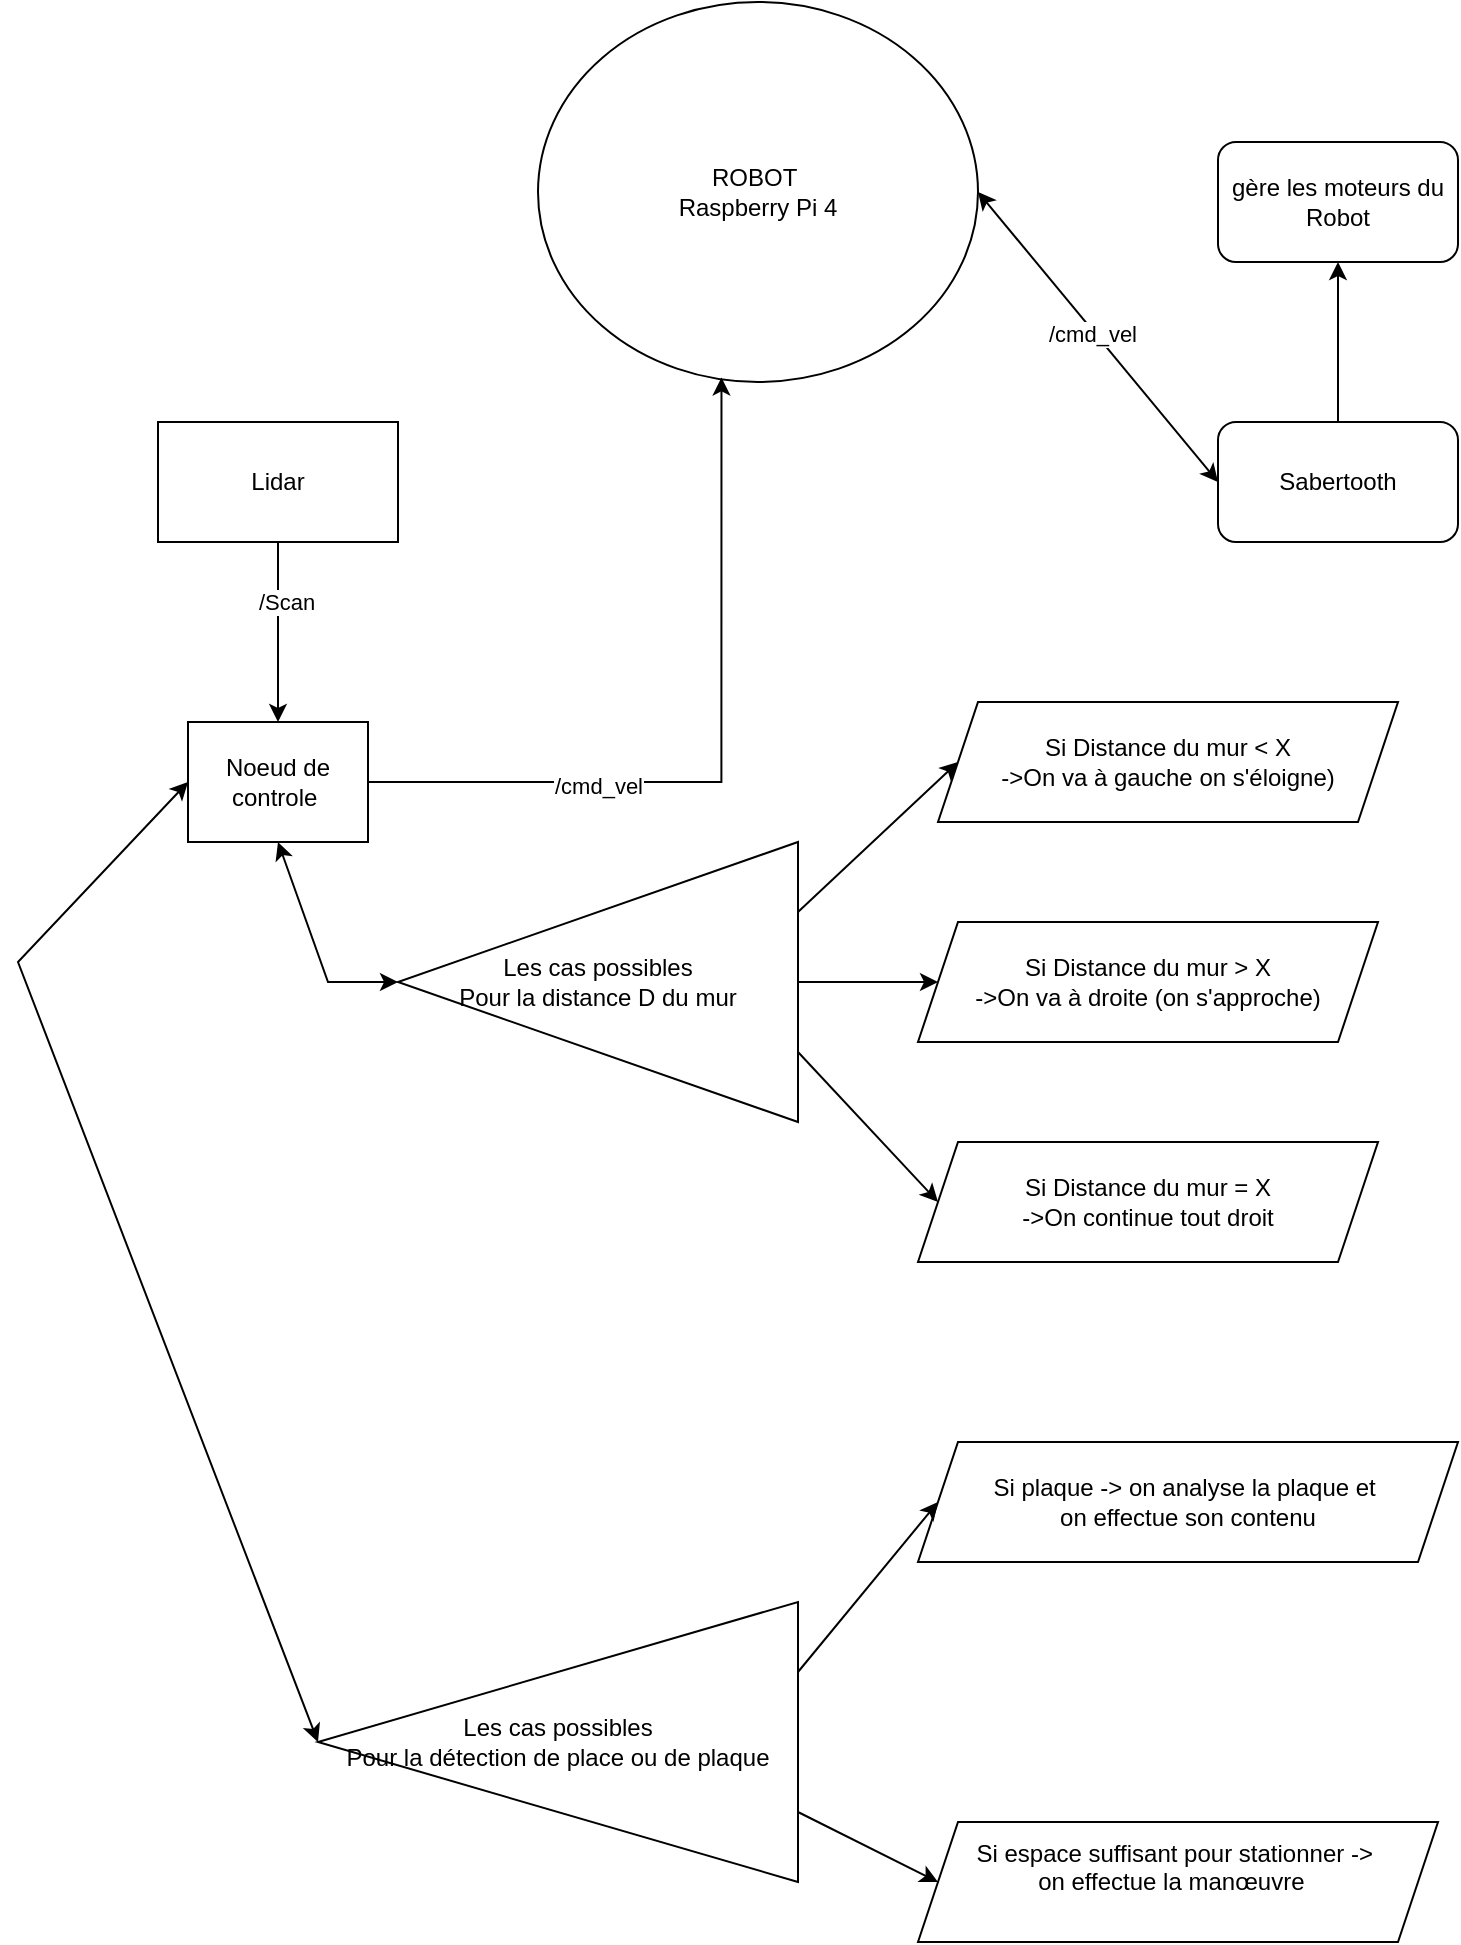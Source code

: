 <mxfile version="24.0.6" type="github">
  <diagram name="Page-1" id="pqYsJjLV0sjG2vcuNIHi">
    <mxGraphModel dx="1908" dy="1134" grid="1" gridSize="10" guides="1" tooltips="1" connect="1" arrows="1" fold="1" page="1" pageScale="1" pageWidth="827" pageHeight="1169" math="0" shadow="0">
      <root>
        <mxCell id="0" />
        <mxCell id="1" parent="0" />
        <mxCell id="1WCm-Cpkvk3M9RwOfkaT-1" value="ROBOT&amp;nbsp;&lt;div&gt;Raspberry Pi 4&lt;/div&gt;" style="ellipse;whiteSpace=wrap;html=1;" parent="1" vertex="1">
          <mxGeometry x="280" y="80" width="220" height="190" as="geometry" />
        </mxCell>
        <mxCell id="1WCm-Cpkvk3M9RwOfkaT-277" style="edgeStyle=orthogonalEdgeStyle;rounded=0;orthogonalLoop=1;jettySize=auto;html=1;entryX=0.5;entryY=0;entryDx=0;entryDy=0;" parent="1" source="1WCm-Cpkvk3M9RwOfkaT-2" target="1WCm-Cpkvk3M9RwOfkaT-9" edge="1">
          <mxGeometry relative="1" as="geometry">
            <Array as="points">
              <mxPoint x="150" y="440" />
            </Array>
          </mxGeometry>
        </mxCell>
        <mxCell id="1WCm-Cpkvk3M9RwOfkaT-278" value="/Scan" style="edgeLabel;html=1;align=center;verticalAlign=middle;resizable=0;points=[];" parent="1WCm-Cpkvk3M9RwOfkaT-277" vertex="1" connectable="0">
          <mxGeometry x="-0.329" y="4" relative="1" as="geometry">
            <mxPoint as="offset" />
          </mxGeometry>
        </mxCell>
        <mxCell id="1WCm-Cpkvk3M9RwOfkaT-2" value="Lidar" style="rounded=0;whiteSpace=wrap;html=1;" parent="1" vertex="1">
          <mxGeometry x="90" y="290" width="120" height="60" as="geometry" />
        </mxCell>
        <mxCell id="1WCm-Cpkvk3M9RwOfkaT-289" value="" style="edgeStyle=orthogonalEdgeStyle;rounded=0;orthogonalLoop=1;jettySize=auto;html=1;" parent="1" source="1WCm-Cpkvk3M9RwOfkaT-5" target="1WCm-Cpkvk3M9RwOfkaT-288" edge="1">
          <mxGeometry relative="1" as="geometry" />
        </mxCell>
        <mxCell id="1WCm-Cpkvk3M9RwOfkaT-5" value="Sabertooth" style="rounded=1;whiteSpace=wrap;html=1;" parent="1" vertex="1">
          <mxGeometry x="620" y="290" width="120" height="60" as="geometry" />
        </mxCell>
        <mxCell id="1WCm-Cpkvk3M9RwOfkaT-7" value="" style="endArrow=classic;startArrow=classic;html=1;rounded=0;exitX=1;exitY=0.5;exitDx=0;exitDy=0;entryX=0;entryY=0.5;entryDx=0;entryDy=0;" parent="1" source="1WCm-Cpkvk3M9RwOfkaT-1" target="1WCm-Cpkvk3M9RwOfkaT-5" edge="1">
          <mxGeometry width="50" height="50" relative="1" as="geometry">
            <mxPoint x="510" y="340" as="sourcePoint" />
            <mxPoint x="560" y="290" as="targetPoint" />
          </mxGeometry>
        </mxCell>
        <mxCell id="1WCm-Cpkvk3M9RwOfkaT-8" value="/cmd_vel" style="edgeLabel;html=1;align=center;verticalAlign=middle;resizable=0;points=[];" parent="1WCm-Cpkvk3M9RwOfkaT-7" vertex="1" connectable="0">
          <mxGeometry x="-0.037" y="-1" relative="1" as="geometry">
            <mxPoint as="offset" />
          </mxGeometry>
        </mxCell>
        <mxCell id="1WCm-Cpkvk3M9RwOfkaT-9" value="Noeud de controle&amp;nbsp;" style="rounded=0;whiteSpace=wrap;html=1;" parent="1" vertex="1">
          <mxGeometry x="105" y="440" width="90" height="60" as="geometry" />
        </mxCell>
        <mxCell id="1WCm-Cpkvk3M9RwOfkaT-10" style="edgeStyle=orthogonalEdgeStyle;rounded=0;orthogonalLoop=1;jettySize=auto;html=1;entryX=0.417;entryY=0.988;entryDx=0;entryDy=0;entryPerimeter=0;" parent="1" source="1WCm-Cpkvk3M9RwOfkaT-9" target="1WCm-Cpkvk3M9RwOfkaT-1" edge="1">
          <mxGeometry relative="1" as="geometry" />
        </mxCell>
        <mxCell id="1WCm-Cpkvk3M9RwOfkaT-279" value="/cmd_vel" style="edgeLabel;html=1;align=center;verticalAlign=middle;resizable=0;points=[];" parent="1WCm-Cpkvk3M9RwOfkaT-10" vertex="1" connectable="0">
          <mxGeometry x="-0.399" y="-2" relative="1" as="geometry">
            <mxPoint x="1" as="offset" />
          </mxGeometry>
        </mxCell>
        <mxCell id="1WCm-Cpkvk3M9RwOfkaT-19" style="edgeStyle=orthogonalEdgeStyle;rounded=0;orthogonalLoop=1;jettySize=auto;html=1;" parent="1" source="1WCm-Cpkvk3M9RwOfkaT-11" target="1WCm-Cpkvk3M9RwOfkaT-17" edge="1">
          <mxGeometry relative="1" as="geometry" />
        </mxCell>
        <mxCell id="1WCm-Cpkvk3M9RwOfkaT-11" value="Les cas possibles&lt;div&gt;Pour la distance D du mur&lt;/div&gt;" style="triangle;whiteSpace=wrap;html=1;direction=west;" parent="1" vertex="1">
          <mxGeometry x="210" y="500" width="200" height="140" as="geometry" />
        </mxCell>
        <mxCell id="1WCm-Cpkvk3M9RwOfkaT-14" value="" style="endArrow=classic;html=1;rounded=0;entryX=0;entryY=0.5;entryDx=0;entryDy=0;exitX=0;exitY=0.75;exitDx=0;exitDy=0;" parent="1" source="1WCm-Cpkvk3M9RwOfkaT-11" target="1WCm-Cpkvk3M9RwOfkaT-16" edge="1">
          <mxGeometry width="50" height="50" relative="1" as="geometry">
            <mxPoint x="340" y="540" as="sourcePoint" />
            <mxPoint x="470" y="490" as="targetPoint" />
          </mxGeometry>
        </mxCell>
        <mxCell id="1WCm-Cpkvk3M9RwOfkaT-16" value="Si Distance du mur &amp;lt; X&lt;div&gt;-&amp;gt;On va à gauche on s&#39;éloigne)&lt;/div&gt;" style="shape=parallelogram;perimeter=parallelogramPerimeter;whiteSpace=wrap;html=1;fixedSize=1;" parent="1" vertex="1">
          <mxGeometry x="480" y="430" width="230" height="60" as="geometry" />
        </mxCell>
        <mxCell id="1WCm-Cpkvk3M9RwOfkaT-17" value="Si Distance du mur &amp;gt; X&lt;div&gt;-&amp;gt;On va à droite (on s&#39;approche)&lt;/div&gt;" style="shape=parallelogram;perimeter=parallelogramPerimeter;whiteSpace=wrap;html=1;fixedSize=1;" parent="1" vertex="1">
          <mxGeometry x="470" y="540" width="230" height="60" as="geometry" />
        </mxCell>
        <mxCell id="1WCm-Cpkvk3M9RwOfkaT-18" value="Si Distance du mur = X&lt;div&gt;-&amp;gt;On continue tout droit&lt;/div&gt;" style="shape=parallelogram;perimeter=parallelogramPerimeter;whiteSpace=wrap;html=1;fixedSize=1;" parent="1" vertex="1">
          <mxGeometry x="470" y="650" width="230" height="60" as="geometry" />
        </mxCell>
        <mxCell id="1WCm-Cpkvk3M9RwOfkaT-22" value="" style="endArrow=classic;html=1;rounded=0;exitX=0;exitY=0.25;exitDx=0;exitDy=0;entryX=0;entryY=0.5;entryDx=0;entryDy=0;" parent="1" source="1WCm-Cpkvk3M9RwOfkaT-11" target="1WCm-Cpkvk3M9RwOfkaT-18" edge="1">
          <mxGeometry width="50" height="50" relative="1" as="geometry">
            <mxPoint x="390" y="600" as="sourcePoint" />
            <mxPoint x="440" y="550" as="targetPoint" />
          </mxGeometry>
        </mxCell>
        <mxCell id="1WCm-Cpkvk3M9RwOfkaT-23" value="" style="endArrow=classic;startArrow=classic;html=1;rounded=0;exitX=0.5;exitY=1;exitDx=0;exitDy=0;entryX=1;entryY=0.5;entryDx=0;entryDy=0;" parent="1" source="1WCm-Cpkvk3M9RwOfkaT-9" target="1WCm-Cpkvk3M9RwOfkaT-11" edge="1">
          <mxGeometry width="50" height="50" relative="1" as="geometry">
            <mxPoint x="410" y="470" as="sourcePoint" />
            <mxPoint x="460" y="420" as="targetPoint" />
            <Array as="points">
              <mxPoint x="175" y="570" />
            </Array>
          </mxGeometry>
        </mxCell>
        <mxCell id="1WCm-Cpkvk3M9RwOfkaT-281" value="Les cas possibles&lt;div&gt;Pour la détection de place ou de plaque&lt;/div&gt;" style="triangle;whiteSpace=wrap;html=1;direction=west;" parent="1" vertex="1">
          <mxGeometry x="170" y="880" width="240" height="140" as="geometry" />
        </mxCell>
        <mxCell id="1WCm-Cpkvk3M9RwOfkaT-282" value="" style="endArrow=classic;startArrow=classic;html=1;rounded=0;exitX=1;exitY=0.5;exitDx=0;exitDy=0;entryX=0;entryY=0.5;entryDx=0;entryDy=0;" parent="1" source="1WCm-Cpkvk3M9RwOfkaT-281" target="1WCm-Cpkvk3M9RwOfkaT-9" edge="1">
          <mxGeometry width="50" height="50" relative="1" as="geometry">
            <mxPoint x="500" y="640" as="sourcePoint" />
            <mxPoint x="550" y="590" as="targetPoint" />
            <Array as="points">
              <mxPoint x="20" y="560" />
            </Array>
          </mxGeometry>
        </mxCell>
        <mxCell id="1WCm-Cpkvk3M9RwOfkaT-283" value="Si plaque -&amp;gt; on analyse la plaque et&amp;nbsp;&lt;div&gt;on effectue son contenu&lt;/div&gt;" style="shape=parallelogram;perimeter=parallelogramPerimeter;whiteSpace=wrap;html=1;fixedSize=1;" parent="1" vertex="1">
          <mxGeometry x="470" y="800" width="270" height="60" as="geometry" />
        </mxCell>
        <mxCell id="1WCm-Cpkvk3M9RwOfkaT-284" value="" style="endArrow=classic;html=1;rounded=0;exitX=0;exitY=0.75;exitDx=0;exitDy=0;entryX=0;entryY=0.5;entryDx=0;entryDy=0;" parent="1" source="1WCm-Cpkvk3M9RwOfkaT-281" target="1WCm-Cpkvk3M9RwOfkaT-283" edge="1">
          <mxGeometry width="50" height="50" relative="1" as="geometry">
            <mxPoint x="500" y="710" as="sourcePoint" />
            <mxPoint x="550" y="660" as="targetPoint" />
          </mxGeometry>
        </mxCell>
        <mxCell id="1WCm-Cpkvk3M9RwOfkaT-286" value="Si espace suffisant pour stationner -&amp;gt;&amp;nbsp;&lt;div&gt;on effectue la manœuvre&amp;nbsp;&amp;nbsp;&lt;div&gt;&lt;div&gt;&lt;br&gt;&lt;/div&gt;&lt;/div&gt;&lt;/div&gt;" style="shape=parallelogram;perimeter=parallelogramPerimeter;whiteSpace=wrap;html=1;fixedSize=1;" parent="1" vertex="1">
          <mxGeometry x="470" y="990" width="260" height="60" as="geometry" />
        </mxCell>
        <mxCell id="1WCm-Cpkvk3M9RwOfkaT-287" value="" style="endArrow=classic;html=1;rounded=0;exitX=0;exitY=0.25;exitDx=0;exitDy=0;entryX=0;entryY=0.5;entryDx=0;entryDy=0;" parent="1" source="1WCm-Cpkvk3M9RwOfkaT-281" target="1WCm-Cpkvk3M9RwOfkaT-286" edge="1">
          <mxGeometry width="50" height="50" relative="1" as="geometry">
            <mxPoint x="660" y="710" as="sourcePoint" />
            <mxPoint x="710" y="660" as="targetPoint" />
          </mxGeometry>
        </mxCell>
        <mxCell id="1WCm-Cpkvk3M9RwOfkaT-288" value="gère les moteurs du Robot" style="whiteSpace=wrap;html=1;rounded=1;" parent="1" vertex="1">
          <mxGeometry x="620" y="150" width="120" height="60" as="geometry" />
        </mxCell>
      </root>
    </mxGraphModel>
  </diagram>
</mxfile>
